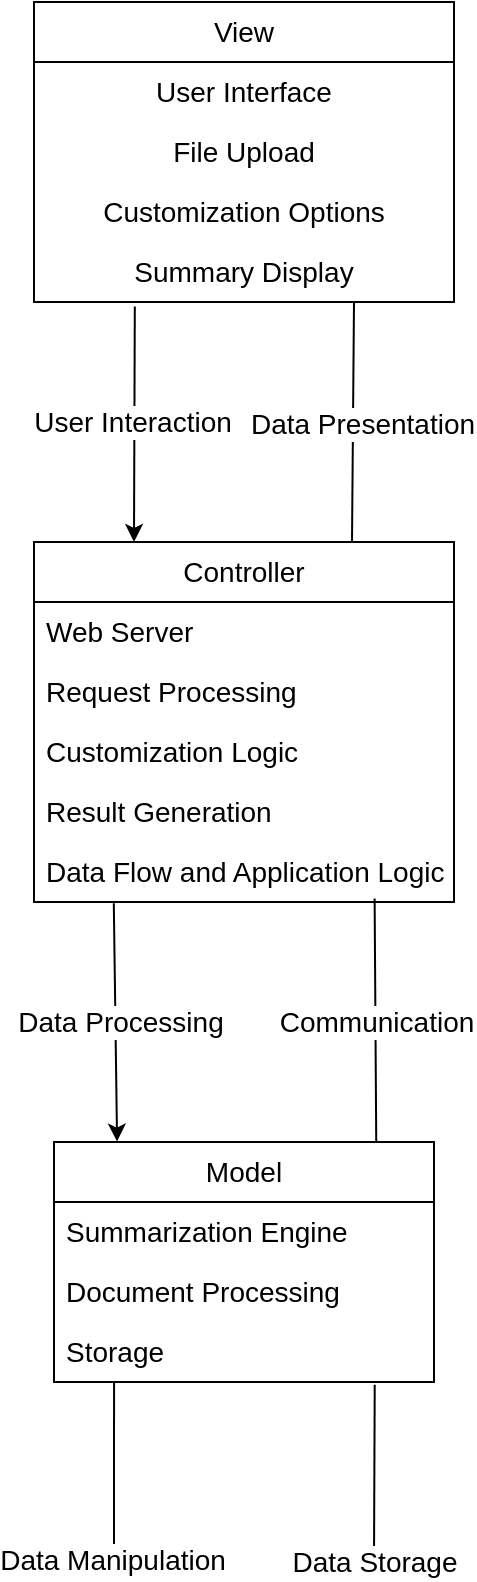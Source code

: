 <mxfile version="21.3.2" type="device">
  <diagram name="Page-1" id="pNuTNV9fmgfEGE8pkxVD">
    <mxGraphModel dx="1050" dy="541" grid="1" gridSize="10" guides="1" tooltips="1" connect="1" arrows="1" fold="1" page="1" pageScale="1" pageWidth="827" pageHeight="1169" math="0" shadow="0">
      <root>
        <mxCell id="0" />
        <mxCell id="1" parent="0" />
        <mxCell id="fkuM4LcfHUh4L_Huo2jL-1" value="View" style="swimlane;fontStyle=0;childLayout=stackLayout;horizontal=1;startSize=30;horizontalStack=0;resizeParent=1;resizeParentMax=0;resizeLast=0;collapsible=1;marginBottom=0;whiteSpace=wrap;html=1;fontSize=14;" parent="1" vertex="1">
          <mxGeometry x="250" y="100" width="210" height="150" as="geometry" />
        </mxCell>
        <mxCell id="fkuM4LcfHUh4L_Huo2jL-2" value="&lt;font style=&quot;font-size: 14px;&quot;&gt;User Interface&lt;/font&gt;" style="text;strokeColor=none;fillColor=none;align=center;verticalAlign=middle;spacingLeft=4;spacingRight=4;overflow=hidden;points=[[0,0.5],[1,0.5]];portConstraint=eastwest;rotatable=0;whiteSpace=wrap;html=1;" parent="fkuM4LcfHUh4L_Huo2jL-1" vertex="1">
          <mxGeometry y="30" width="210" height="30" as="geometry" />
        </mxCell>
        <mxCell id="fkuM4LcfHUh4L_Huo2jL-3" value="&lt;span style=&quot;background-color: initial;&quot;&gt;&lt;font style=&quot;font-size: 14px;&quot;&gt;File Upload&lt;/font&gt;&lt;/span&gt;" style="text;strokeColor=none;fillColor=none;align=center;verticalAlign=middle;spacingLeft=4;spacingRight=4;overflow=hidden;points=[[0,0.5],[1,0.5]];portConstraint=eastwest;rotatable=0;whiteSpace=wrap;html=1;" parent="fkuM4LcfHUh4L_Huo2jL-1" vertex="1">
          <mxGeometry y="60" width="210" height="30" as="geometry" />
        </mxCell>
        <mxCell id="fkuM4LcfHUh4L_Huo2jL-4" value="&lt;font style=&quot;font-size: 14px;&quot;&gt;Customization Options&lt;/font&gt;" style="text;strokeColor=none;fillColor=none;align=center;verticalAlign=middle;spacingLeft=4;spacingRight=4;overflow=hidden;points=[[0,0.5],[1,0.5]];portConstraint=eastwest;rotatable=0;whiteSpace=wrap;html=1;" parent="fkuM4LcfHUh4L_Huo2jL-1" vertex="1">
          <mxGeometry y="90" width="210" height="30" as="geometry" />
        </mxCell>
        <mxCell id="fkuM4LcfHUh4L_Huo2jL-5" value="&lt;font style=&quot;font-size: 14px;&quot;&gt;Summary Display&lt;/font&gt;" style="text;strokeColor=none;fillColor=none;align=center;verticalAlign=middle;spacingLeft=4;spacingRight=4;overflow=hidden;points=[[0,0.5],[1,0.5]];portConstraint=eastwest;rotatable=0;whiteSpace=wrap;html=1;" parent="fkuM4LcfHUh4L_Huo2jL-1" vertex="1">
          <mxGeometry y="120" width="210" height="30" as="geometry" />
        </mxCell>
        <mxCell id="fkuM4LcfHUh4L_Huo2jL-6" value="Controller" style="swimlane;fontStyle=0;childLayout=stackLayout;horizontal=1;startSize=30;horizontalStack=0;resizeParent=1;resizeParentMax=0;resizeLast=0;collapsible=1;marginBottom=0;whiteSpace=wrap;html=1;fontSize=14;" parent="1" vertex="1">
          <mxGeometry x="250" y="370" width="210" height="180" as="geometry" />
        </mxCell>
        <mxCell id="fkuM4LcfHUh4L_Huo2jL-7" value="Web Server" style="text;strokeColor=none;fillColor=none;align=left;verticalAlign=middle;spacingLeft=4;spacingRight=4;overflow=hidden;points=[[0,0.5],[1,0.5]];portConstraint=eastwest;rotatable=0;whiteSpace=wrap;html=1;fontSize=14;" parent="fkuM4LcfHUh4L_Huo2jL-6" vertex="1">
          <mxGeometry y="30" width="210" height="30" as="geometry" />
        </mxCell>
        <mxCell id="fkuM4LcfHUh4L_Huo2jL-8" value="Request Processing" style="text;strokeColor=none;fillColor=none;align=left;verticalAlign=middle;spacingLeft=4;spacingRight=4;overflow=hidden;points=[[0,0.5],[1,0.5]];portConstraint=eastwest;rotatable=0;whiteSpace=wrap;html=1;fontSize=14;" parent="fkuM4LcfHUh4L_Huo2jL-6" vertex="1">
          <mxGeometry y="60" width="210" height="30" as="geometry" />
        </mxCell>
        <mxCell id="fkuM4LcfHUh4L_Huo2jL-9" value="Customization Logic" style="text;strokeColor=none;fillColor=none;align=left;verticalAlign=middle;spacingLeft=4;spacingRight=4;overflow=hidden;points=[[0,0.5],[1,0.5]];portConstraint=eastwest;rotatable=0;whiteSpace=wrap;html=1;fontSize=14;" parent="fkuM4LcfHUh4L_Huo2jL-6" vertex="1">
          <mxGeometry y="90" width="210" height="30" as="geometry" />
        </mxCell>
        <mxCell id="fkuM4LcfHUh4L_Huo2jL-10" value="Result Generation" style="text;strokeColor=none;fillColor=none;align=left;verticalAlign=middle;spacingLeft=4;spacingRight=4;overflow=hidden;points=[[0,0.5],[1,0.5]];portConstraint=eastwest;rotatable=0;whiteSpace=wrap;html=1;fontSize=14;" parent="fkuM4LcfHUh4L_Huo2jL-6" vertex="1">
          <mxGeometry y="120" width="210" height="30" as="geometry" />
        </mxCell>
        <mxCell id="fkuM4LcfHUh4L_Huo2jL-11" value="Data Flow and Application Logic" style="text;strokeColor=none;fillColor=none;align=left;verticalAlign=middle;spacingLeft=4;spacingRight=4;overflow=hidden;points=[[0,0.5],[1,0.5]];portConstraint=eastwest;rotatable=0;whiteSpace=wrap;html=1;fontSize=14;" parent="fkuM4LcfHUh4L_Huo2jL-6" vertex="1">
          <mxGeometry y="150" width="210" height="30" as="geometry" />
        </mxCell>
        <mxCell id="fkuM4LcfHUh4L_Huo2jL-12" value="Model" style="swimlane;fontStyle=0;childLayout=stackLayout;horizontal=1;startSize=30;horizontalStack=0;resizeParent=1;resizeParentMax=0;resizeLast=0;collapsible=1;marginBottom=0;whiteSpace=wrap;html=1;fontSize=14;" parent="1" vertex="1">
          <mxGeometry x="260" y="670" width="190" height="120" as="geometry" />
        </mxCell>
        <mxCell id="fkuM4LcfHUh4L_Huo2jL-26" style="rounded=0;orthogonalLoop=1;jettySize=auto;html=1;exitX=0.158;exitY=1;exitDx=0;exitDy=0;endArrow=none;endFill=0;exitPerimeter=0;" parent="fkuM4LcfHUh4L_Huo2jL-12" source="fkuM4LcfHUh4L_Huo2jL-15" edge="1">
          <mxGeometry relative="1" as="geometry">
            <mxPoint x="30" y="210" as="targetPoint" />
          </mxGeometry>
        </mxCell>
        <mxCell id="fkuM4LcfHUh4L_Huo2jL-27" value="Data Manipulation" style="edgeLabel;html=1;align=center;verticalAlign=middle;resizable=0;points=[];fontSize=14;" parent="fkuM4LcfHUh4L_Huo2jL-26" vertex="1" connectable="0">
          <mxGeometry x="-0.321" y="-2" relative="1" as="geometry">
            <mxPoint x="1" y="58" as="offset" />
          </mxGeometry>
        </mxCell>
        <mxCell id="fkuM4LcfHUh4L_Huo2jL-13" value="Summarization Engine" style="text;strokeColor=none;fillColor=none;align=left;verticalAlign=middle;spacingLeft=4;spacingRight=4;overflow=hidden;points=[[0,0.5],[1,0.5]];portConstraint=eastwest;rotatable=0;whiteSpace=wrap;html=1;fontSize=14;" parent="fkuM4LcfHUh4L_Huo2jL-12" vertex="1">
          <mxGeometry y="30" width="190" height="30" as="geometry" />
        </mxCell>
        <mxCell id="fkuM4LcfHUh4L_Huo2jL-14" value="Document Processing" style="text;strokeColor=none;fillColor=none;align=left;verticalAlign=middle;spacingLeft=4;spacingRight=4;overflow=hidden;points=[[0,0.5],[1,0.5]];portConstraint=eastwest;rotatable=0;whiteSpace=wrap;html=1;fontSize=14;" parent="fkuM4LcfHUh4L_Huo2jL-12" vertex="1">
          <mxGeometry y="60" width="190" height="30" as="geometry" />
        </mxCell>
        <mxCell id="fkuM4LcfHUh4L_Huo2jL-28" style="rounded=0;orthogonalLoop=1;jettySize=auto;html=1;endArrow=none;endFill=0;exitX=0.844;exitY=1.047;exitDx=0;exitDy=0;exitPerimeter=0;" parent="fkuM4LcfHUh4L_Huo2jL-12" edge="1" source="fkuM4LcfHUh4L_Huo2jL-15">
          <mxGeometry relative="1" as="geometry">
            <mxPoint x="160" y="210" as="targetPoint" />
            <mxPoint x="190" y="80" as="sourcePoint" />
          </mxGeometry>
        </mxCell>
        <mxCell id="fkuM4LcfHUh4L_Huo2jL-29" value="Data Storage" style="edgeLabel;html=1;align=center;verticalAlign=middle;resizable=0;points=[];fontSize=14;" parent="fkuM4LcfHUh4L_Huo2jL-28" vertex="1" connectable="0">
          <mxGeometry x="-0.103" relative="1" as="geometry">
            <mxPoint y="49" as="offset" />
          </mxGeometry>
        </mxCell>
        <mxCell id="fkuM4LcfHUh4L_Huo2jL-15" value="Storage" style="text;strokeColor=none;fillColor=none;align=left;verticalAlign=middle;spacingLeft=4;spacingRight=4;overflow=hidden;points=[[0,0.5],[1,0.5]];portConstraint=eastwest;rotatable=0;whiteSpace=wrap;html=1;fontSize=14;" parent="fkuM4LcfHUh4L_Huo2jL-12" vertex="1">
          <mxGeometry y="90" width="190" height="30" as="geometry" />
        </mxCell>
        <mxCell id="fkuM4LcfHUh4L_Huo2jL-16" style="rounded=0;orthogonalLoop=1;jettySize=auto;html=1;exitX=0.24;exitY=1.073;exitDx=0;exitDy=0;fontSize=14;exitPerimeter=0;" parent="1" source="fkuM4LcfHUh4L_Huo2jL-5" edge="1">
          <mxGeometry relative="1" as="geometry">
            <mxPoint x="300" y="370" as="targetPoint" />
          </mxGeometry>
        </mxCell>
        <mxCell id="fkuM4LcfHUh4L_Huo2jL-17" value="User Interaction" style="edgeLabel;html=1;align=center;verticalAlign=middle;resizable=0;points=[];fontSize=14;" parent="fkuM4LcfHUh4L_Huo2jL-16" vertex="1" connectable="0">
          <mxGeometry x="-0.14" y="-1" relative="1" as="geometry">
            <mxPoint y="7" as="offset" />
          </mxGeometry>
        </mxCell>
        <mxCell id="fkuM4LcfHUh4L_Huo2jL-18" style="rounded=0;orthogonalLoop=1;jettySize=auto;html=1;endArrow=none;endFill=0;fontSize=14;" parent="1" edge="1">
          <mxGeometry relative="1" as="geometry">
            <mxPoint x="410" y="250" as="sourcePoint" />
            <mxPoint x="409" y="370" as="targetPoint" />
          </mxGeometry>
        </mxCell>
        <mxCell id="fkuM4LcfHUh4L_Huo2jL-19" value="Data Presentation" style="edgeLabel;html=1;align=center;verticalAlign=middle;resizable=0;points=[];fontSize=14;" parent="fkuM4LcfHUh4L_Huo2jL-18" vertex="1" connectable="0">
          <mxGeometry x="-0.175" y="1" relative="1" as="geometry">
            <mxPoint x="3" y="11" as="offset" />
          </mxGeometry>
        </mxCell>
        <mxCell id="fkuM4LcfHUh4L_Huo2jL-20" style="rounded=0;orthogonalLoop=1;jettySize=auto;html=1;exitX=0.19;exitY=1.02;exitDx=0;exitDy=0;entryX=0.166;entryY=-0.002;entryDx=0;entryDy=0;entryPerimeter=0;exitPerimeter=0;" parent="1" source="fkuM4LcfHUh4L_Huo2jL-11" target="fkuM4LcfHUh4L_Huo2jL-12" edge="1">
          <mxGeometry relative="1" as="geometry" />
        </mxCell>
        <mxCell id="fkuM4LcfHUh4L_Huo2jL-21" value="Data Processing" style="edgeLabel;html=1;align=center;verticalAlign=middle;resizable=0;points=[];fontSize=14;" parent="fkuM4LcfHUh4L_Huo2jL-20" vertex="1" connectable="0">
          <mxGeometry x="-0.227" y="2" relative="1" as="geometry">
            <mxPoint y="13" as="offset" />
          </mxGeometry>
        </mxCell>
        <mxCell id="fkuM4LcfHUh4L_Huo2jL-22" style="rounded=0;orthogonalLoop=1;jettySize=auto;html=1;exitX=0.811;exitY=0.94;exitDx=0;exitDy=0;entryX=0.848;entryY=-0.002;entryDx=0;entryDy=0;endArrow=none;endFill=0;exitPerimeter=0;entryPerimeter=0;" parent="1" source="fkuM4LcfHUh4L_Huo2jL-11" target="fkuM4LcfHUh4L_Huo2jL-12" edge="1">
          <mxGeometry relative="1" as="geometry" />
        </mxCell>
        <mxCell id="fkuM4LcfHUh4L_Huo2jL-23" value="Communication" style="edgeLabel;html=1;align=center;verticalAlign=middle;resizable=0;points=[];fontSize=14;" parent="fkuM4LcfHUh4L_Huo2jL-22" vertex="1" connectable="0">
          <mxGeometry x="0.172" relative="1" as="geometry">
            <mxPoint y="-9" as="offset" />
          </mxGeometry>
        </mxCell>
      </root>
    </mxGraphModel>
  </diagram>
</mxfile>
